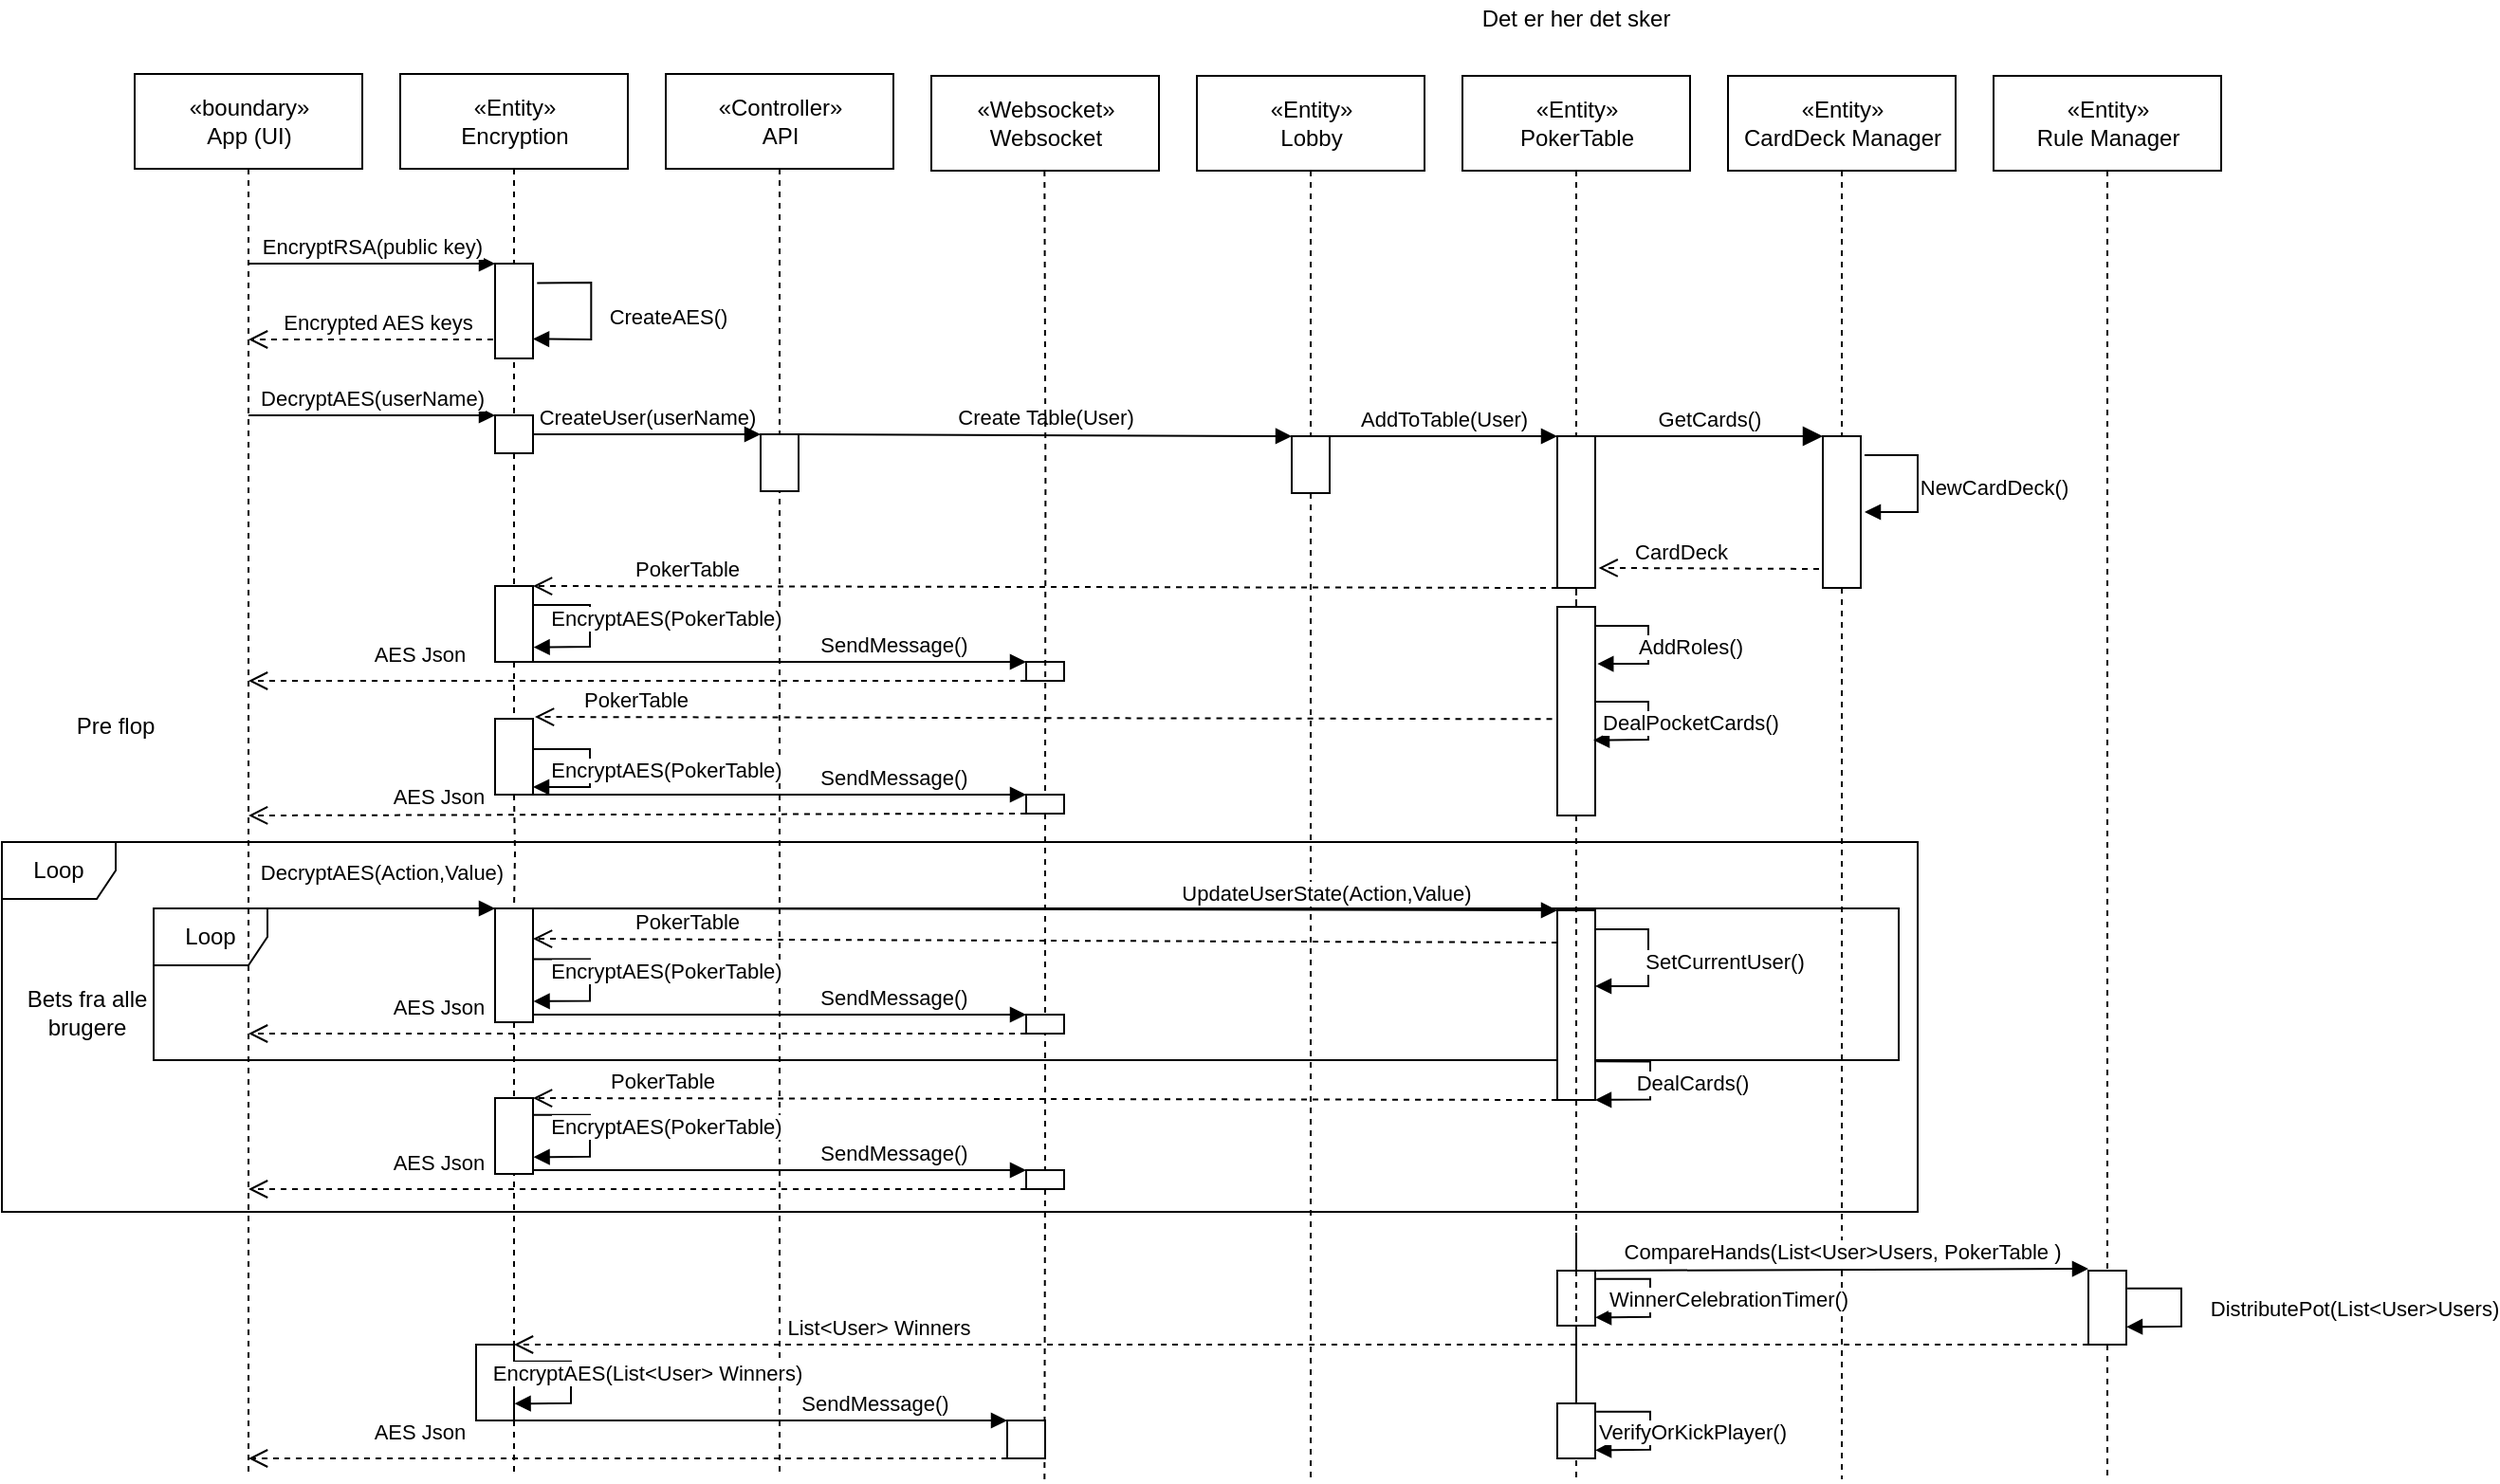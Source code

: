 <mxfile version="13.9.9" type="device"><diagram id="kZd33Q7mETK0-2-ZU69w" name="Page-1"><mxGraphModel dx="677" dy="391" grid="1" gridSize="10" guides="1" tooltips="1" connect="1" arrows="1" fold="1" page="1" pageScale="1" pageWidth="1169" pageHeight="827" math="0" shadow="0"><root><mxCell id="0"/><mxCell id="1" parent="0"/><mxCell id="pCBoZzAWG-BqP60tmtR0-9" value="Loop" style="shape=umlFrame;whiteSpace=wrap;html=1;" parent="1" vertex="1"><mxGeometry x="20" y="465" width="1010" height="195" as="geometry"/></mxCell><mxCell id="CEzN8gbvRfDG_5V-bq5U-8" value="Loop" style="shape=umlFrame;whiteSpace=wrap;html=1;" parent="1" vertex="1"><mxGeometry x="100" y="500" width="920" height="80" as="geometry"/></mxCell><mxCell id="RnV2M7TS6SEAEEuUX7Q--28" style="edgeStyle=orthogonalEdgeStyle;rounded=0;orthogonalLoop=1;jettySize=auto;html=1;dashed=1;labelBackgroundColor=none;endArrow=none;endFill=0;align=center;" parent="1" source="RnV2M7TS6SEAEEuUX7Q--19" target="RnV2M7TS6SEAEEuUX7Q--27" edge="1"><mxGeometry relative="1" as="geometry"><mxPoint x="850" y="681" as="targetPoint"/><mxPoint x="850.034" y="331.0" as="sourcePoint"/><Array as="points"/></mxGeometry></mxCell><mxCell id="I23DWFLtq30ZqTqnCh0_-11" style="edgeStyle=orthogonalEdgeStyle;rounded=0;orthogonalLoop=1;jettySize=auto;html=1;endArrow=none;endFill=0;dashed=1;exitX=0.5;exitY=1;exitDx=0;exitDy=0;" parent="1" source="dXs2vQaUBMwAgR_g___q-1" edge="1"><mxGeometry relative="1" as="geometry"><mxPoint x="150" y="800" as="targetPoint"/><Array as="points"><mxPoint x="150" y="621"/><mxPoint x="150" y="621"/></Array></mxGeometry></mxCell><mxCell id="dXs2vQaUBMwAgR_g___q-1" value="«boundary»&lt;br&gt;App (UI)" style="html=1;" parent="1" vertex="1"><mxGeometry x="90" y="60" width="120" height="50" as="geometry"/></mxCell><mxCell id="I23DWFLtq30ZqTqnCh0_-12" style="edgeStyle=orthogonalEdgeStyle;rounded=0;orthogonalLoop=1;jettySize=auto;html=1;dashed=1;endArrow=none;endFill=0;exitX=0.5;exitY=1;exitDx=0;exitDy=0;" parent="1" source="pCBoZzAWG-BqP60tmtR0-14" edge="1"><mxGeometry relative="1" as="geometry"><mxPoint x="290" y="800" as="targetPoint"/><mxPoint x="290" y="440" as="sourcePoint"/><Array as="points"><mxPoint x="290" y="630"/><mxPoint x="290" y="630"/></Array></mxGeometry></mxCell><mxCell id="I23DWFLtq30ZqTqnCh0_-34" style="edgeStyle=orthogonalEdgeStyle;rounded=0;orthogonalLoop=1;jettySize=auto;html=1;dashed=1;endArrow=none;endFill=0;" parent="1" source="I23DWFLtq30ZqTqnCh0_-36" edge="1"><mxGeometry relative="1" as="geometry"><mxPoint x="710" y="801" as="targetPoint"/></mxGeometry></mxCell><mxCell id="I23DWFLtq30ZqTqnCh0_-1" value="«Entity»&lt;br&gt;Lobby" style="html=1;" parent="1" vertex="1"><mxGeometry x="650" y="61" width="120" height="50" as="geometry"/></mxCell><mxCell id="I23DWFLtq30ZqTqnCh0_-17" style="edgeStyle=orthogonalEdgeStyle;rounded=0;orthogonalLoop=1;jettySize=auto;html=1;dashed=1;endArrow=none;endFill=0;" parent="1" source="I23DWFLtq30ZqTqnCh0_-4" edge="1"><mxGeometry relative="1" as="geometry"><mxPoint x="430" y="800" as="targetPoint"/><Array as="points"><mxPoint x="430" y="630"/><mxPoint x="430" y="630"/></Array></mxGeometry></mxCell><mxCell id="I23DWFLtq30ZqTqnCh0_-4" value="«Controller»&lt;br&gt;API" style="html=1;" parent="1" vertex="1"><mxGeometry x="370" y="60" width="120" height="50" as="geometry"/></mxCell><mxCell id="I23DWFLtq30ZqTqnCh0_-5" value="«Entity»&lt;br&gt;Encryption" style="html=1;" parent="1" vertex="1"><mxGeometry x="230" y="60" width="120" height="50" as="geometry"/></mxCell><mxCell id="I23DWFLtq30ZqTqnCh0_-38" style="edgeStyle=orthogonalEdgeStyle;rounded=0;orthogonalLoop=1;jettySize=auto;html=1;dashed=1;labelBackgroundColor=none;endArrow=none;endFill=0;exitX=0.5;exitY=1;exitDx=0;exitDy=0;" parent="1" source="I23DWFLtq30ZqTqnCh0_-39" edge="1"><mxGeometry relative="1" as="geometry"><mxPoint x="990" y="801" as="targetPoint"/><Array as="points"/></mxGeometry></mxCell><mxCell id="I23DWFLtq30ZqTqnCh0_-6" value="«Entity»&lt;br&gt;CardDeck Manager" style="html=1;" parent="1" vertex="1"><mxGeometry x="930" y="61" width="120" height="50" as="geometry"/></mxCell><mxCell id="I23DWFLtq30ZqTqnCh0_-14" value="EncryptRSA(public key)" style="html=1;verticalAlign=bottom;endArrow=block;entryX=0;entryY=0;entryDx=0;entryDy=0;" parent="1" target="I23DWFLtq30ZqTqnCh0_-13" edge="1"><mxGeometry width="80" relative="1" as="geometry"><mxPoint x="150" y="160" as="sourcePoint"/><mxPoint x="240" y="180" as="targetPoint"/></mxGeometry></mxCell><mxCell id="I23DWFLtq30ZqTqnCh0_-22" value="Encrypted AES keys" style="html=1;verticalAlign=bottom;endArrow=open;dashed=1;endSize=8;" parent="1" edge="1"><mxGeometry relative="1" as="geometry"><mxPoint x="285" y="200" as="sourcePoint"/><mxPoint x="150" y="200" as="targetPoint"/></mxGeometry></mxCell><mxCell id="I23DWFLtq30ZqTqnCh0_-25" value="DecryptAES(userName)" style="html=1;verticalAlign=bottom;endArrow=block;entryX=0;entryY=0;entryDx=0;entryDy=0;" parent="1" target="I23DWFLtq30ZqTqnCh0_-24" edge="1"><mxGeometry width="80" relative="1" as="geometry"><mxPoint x="150" y="240" as="sourcePoint"/><mxPoint x="240" y="260" as="targetPoint"/></mxGeometry></mxCell><mxCell id="I23DWFLtq30ZqTqnCh0_-24" value="" style="rounded=0;whiteSpace=wrap;html=1;" parent="1" vertex="1"><mxGeometry x="280" y="240" width="20" height="20" as="geometry"/></mxCell><mxCell id="I23DWFLtq30ZqTqnCh0_-26" style="edgeStyle=orthogonalEdgeStyle;rounded=0;orthogonalLoop=1;jettySize=auto;html=1;dashed=1;endArrow=none;endFill=0;exitX=0.5;exitY=1;exitDx=0;exitDy=0;" parent="1" source="I23DWFLtq30ZqTqnCh0_-5" target="I23DWFLtq30ZqTqnCh0_-24" edge="1"><mxGeometry relative="1" as="geometry"><mxPoint x="300" y="630" as="targetPoint"/><mxPoint x="300" y="110" as="sourcePoint"/><Array as="points"/></mxGeometry></mxCell><mxCell id="I23DWFLtq30ZqTqnCh0_-13" value="" style="rounded=0;whiteSpace=wrap;html=1;" parent="1" vertex="1"><mxGeometry x="280" y="160" width="20" height="50" as="geometry"/></mxCell><mxCell id="I23DWFLtq30ZqTqnCh0_-30" value="CreateUser(userName)" style="html=1;verticalAlign=bottom;endArrow=block;entryX=0;entryY=0;entryDx=0;entryDy=0;labelBackgroundColor=none;" parent="1" target="I23DWFLtq30ZqTqnCh0_-29" edge="1"><mxGeometry width="80" relative="1" as="geometry"><mxPoint x="300" y="250" as="sourcePoint"/><mxPoint x="418" y="252" as="targetPoint"/></mxGeometry></mxCell><mxCell id="I23DWFLtq30ZqTqnCh0_-29" value="" style="rounded=0;whiteSpace=wrap;html=1;" parent="1" vertex="1"><mxGeometry x="420" y="250" width="20" height="30" as="geometry"/></mxCell><mxCell id="I23DWFLtq30ZqTqnCh0_-35" value="Create Table(User)" style="html=1;verticalAlign=bottom;endArrow=block;entryX=0;entryY=0;entryDx=0;entryDy=0;" parent="1" target="I23DWFLtq30ZqTqnCh0_-36" edge="1"><mxGeometry width="80" relative="1" as="geometry"><mxPoint x="440" y="250" as="sourcePoint"/><mxPoint x="540" y="252" as="targetPoint"/></mxGeometry></mxCell><mxCell id="I23DWFLtq30ZqTqnCh0_-36" value="" style="rounded=0;whiteSpace=wrap;html=1;" parent="1" vertex="1"><mxGeometry x="700" y="251" width="20" height="30" as="geometry"/></mxCell><mxCell id="I23DWFLtq30ZqTqnCh0_-37" style="edgeStyle=orthogonalEdgeStyle;rounded=0;orthogonalLoop=1;jettySize=auto;html=1;dashed=1;endArrow=none;endFill=0;" parent="1" source="I23DWFLtq30ZqTqnCh0_-1" target="I23DWFLtq30ZqTqnCh0_-36" edge="1"><mxGeometry relative="1" as="geometry"><mxPoint x="710" y="621" as="targetPoint"/><mxPoint x="710" y="111" as="sourcePoint"/></mxGeometry></mxCell><mxCell id="I23DWFLtq30ZqTqnCh0_-39" value="" style="rounded=0;whiteSpace=wrap;html=1;" parent="1" vertex="1"><mxGeometry x="980" y="251" width="20" height="80" as="geometry"/></mxCell><mxCell id="I23DWFLtq30ZqTqnCh0_-40" style="edgeStyle=orthogonalEdgeStyle;rounded=0;orthogonalLoop=1;jettySize=auto;html=1;dashed=1;labelBackgroundColor=none;endArrow=none;endFill=0;" parent="1" source="I23DWFLtq30ZqTqnCh0_-6" target="I23DWFLtq30ZqTqnCh0_-39" edge="1"><mxGeometry relative="1" as="geometry"><mxPoint x="850" y="621" as="targetPoint"/><mxPoint x="850" y="111" as="sourcePoint"/></mxGeometry></mxCell><mxCell id="I23DWFLtq30ZqTqnCh0_-41" value="NewCardDeck()" style="html=1;verticalAlign=bottom;endArrow=block;rounded=0;" parent="1" edge="1"><mxGeometry x="0.259" y="40" width="80" relative="1" as="geometry"><mxPoint x="1002" y="261" as="sourcePoint"/><mxPoint x="1002" y="291" as="targetPoint"/><Array as="points"><mxPoint x="1030" y="261"/><mxPoint x="1030" y="291"/></Array><mxPoint as="offset"/></mxGeometry></mxCell><mxCell id="I23DWFLtq30ZqTqnCh0_-42" value="GetCards()" style="html=1;verticalAlign=bottom;endArrow=block;endSize=8;align=center;endFill=1;exitX=1;exitY=0;exitDx=0;exitDy=0;entryX=0;entryY=0;entryDx=0;entryDy=0;" parent="1" source="RnV2M7TS6SEAEEuUX7Q--19" target="I23DWFLtq30ZqTqnCh0_-39" edge="1"><mxGeometry relative="1" as="geometry"><mxPoint x="900" y="251" as="sourcePoint"/><mxPoint x="940" y="181" as="targetPoint"/><mxPoint as="offset"/></mxGeometry></mxCell><mxCell id="I23DWFLtq30ZqTqnCh0_-44" style="edgeStyle=orthogonalEdgeStyle;rounded=0;orthogonalLoop=1;jettySize=auto;html=1;dashed=1;labelBackgroundColor=none;endArrow=none;endFill=0;align=center;" parent="1" source="tcF9JLn-VsjhTE7uYUkC-33" edge="1"><mxGeometry relative="1" as="geometry"><mxPoint x="850" y="801" as="targetPoint"/><Array as="points"><mxPoint x="850" y="671"/><mxPoint x="850" y="671"/></Array></mxGeometry></mxCell><mxCell id="I23DWFLtq30ZqTqnCh0_-43" value="«Entity»&lt;br&gt;PokerTable" style="html=1;" parent="1" vertex="1"><mxGeometry x="790" y="61" width="120" height="50" as="geometry"/></mxCell><mxCell id="RnV2M7TS6SEAEEuUX7Q--2" value="CardDeck" style="html=1;verticalAlign=bottom;endArrow=open;dashed=1;endSize=8;entryX=1.09;entryY=0.868;entryDx=0;entryDy=0;entryPerimeter=0;" parent="1" target="RnV2M7TS6SEAEEuUX7Q--19" edge="1"><mxGeometry x="0.259" relative="1" as="geometry"><mxPoint x="978" y="321" as="sourcePoint"/><mxPoint x="870" y="321" as="targetPoint"/><mxPoint as="offset"/></mxGeometry></mxCell><mxCell id="RnV2M7TS6SEAEEuUX7Q--13" value="EncryptAES(PokerTable)" style="html=1;verticalAlign=bottom;endArrow=block;rounded=0;entryX=1.014;entryY=0.807;entryDx=0;entryDy=0;entryPerimeter=0;" parent="1" target="RnV2M7TS6SEAEEuUX7Q--12" edge="1"><mxGeometry x="0.115" y="40" width="80" relative="1" as="geometry"><mxPoint x="300" y="340" as="sourcePoint"/><mxPoint x="310" y="370" as="targetPoint"/><Array as="points"><mxPoint x="330" y="340"/><mxPoint x="330" y="362"/></Array><mxPoint as="offset"/></mxGeometry></mxCell><mxCell id="RnV2M7TS6SEAEEuUX7Q--14" value="AES Json" style="html=1;verticalAlign=bottom;endArrow=open;dashed=1;endSize=8;exitX=0;exitY=1;exitDx=0;exitDy=0;" parent="1" edge="1" source="tcF9JLn-VsjhTE7uYUkC-4"><mxGeometry x="0.561" y="-5" relative="1" as="geometry"><mxPoint x="280" y="370" as="sourcePoint"/><mxPoint x="150" y="380" as="targetPoint"/><mxPoint as="offset"/></mxGeometry></mxCell><mxCell id="RnV2M7TS6SEAEEuUX7Q--15" value="CreateAES()" style="html=1;verticalAlign=bottom;endArrow=block;rounded=0;entryX=0.967;entryY=0.567;entryDx=0;entryDy=0;entryPerimeter=0;exitX=1.074;exitY=0.146;exitDx=0;exitDy=0;exitPerimeter=0;" parent="1" edge="1"><mxGeometry x="0.259" y="40" width="80" relative="1" as="geometry"><mxPoint x="302.14" y="170.22" as="sourcePoint"/><mxPoint x="300.0" y="199.69" as="targetPoint"/><Array as="points"><mxPoint x="330.66" y="170"/><mxPoint x="330.66" y="200"/></Array><mxPoint as="offset"/></mxGeometry></mxCell><mxCell id="RnV2M7TS6SEAEEuUX7Q--19" value="" style="rounded=0;whiteSpace=wrap;html=1;" parent="1" vertex="1"><mxGeometry x="840" y="251" width="20" height="80" as="geometry"/></mxCell><mxCell id="RnV2M7TS6SEAEEuUX7Q--20" style="edgeStyle=orthogonalEdgeStyle;rounded=0;orthogonalLoop=1;jettySize=auto;html=1;dashed=1;labelBackgroundColor=none;endArrow=none;endFill=0;align=center;" parent="1" source="I23DWFLtq30ZqTqnCh0_-43" target="RnV2M7TS6SEAEEuUX7Q--19" edge="1"><mxGeometry relative="1" as="geometry"><mxPoint x="1027" y="661" as="targetPoint"/><mxPoint x="850.0" y="111" as="sourcePoint"/><Array as="points"/></mxGeometry></mxCell><mxCell id="RnV2M7TS6SEAEEuUX7Q--21" value="AddToTable(User)" style="html=1;verticalAlign=bottom;endArrow=block;entryX=0;entryY=0;entryDx=0;entryDy=0;exitX=1;exitY=0;exitDx=0;exitDy=0;" parent="1" source="I23DWFLtq30ZqTqnCh0_-36" target="RnV2M7TS6SEAEEuUX7Q--19" edge="1"><mxGeometry width="80" relative="1" as="geometry"><mxPoint x="720" y="221" as="sourcePoint"/><mxPoint x="840" y="221" as="targetPoint"/></mxGeometry></mxCell><mxCell id="RnV2M7TS6SEAEEuUX7Q--24" value="PokerTable" style="html=1;verticalAlign=bottom;endArrow=open;dashed=1;endSize=8;entryX=1;entryY=0;entryDx=0;entryDy=0;exitX=0;exitY=1;exitDx=0;exitDy=0;" parent="1" source="RnV2M7TS6SEAEEuUX7Q--19" target="RnV2M7TS6SEAEEuUX7Q--12" edge="1"><mxGeometry x="0.7" relative="1" as="geometry"><mxPoint x="696.2" y="330" as="sourcePoint"/><mxPoint x="580" y="329.44" as="targetPoint"/><mxPoint as="offset"/></mxGeometry></mxCell><mxCell id="RnV2M7TS6SEAEEuUX7Q--12" value="" style="rounded=0;whiteSpace=wrap;html=1;" parent="1" vertex="1"><mxGeometry x="280" y="330" width="20" height="40" as="geometry"/></mxCell><mxCell id="RnV2M7TS6SEAEEuUX7Q--25" style="edgeStyle=orthogonalEdgeStyle;rounded=0;orthogonalLoop=1;jettySize=auto;html=1;dashed=1;endArrow=none;endFill=0;exitX=0.5;exitY=1;exitDx=0;exitDy=0;" parent="1" source="I23DWFLtq30ZqTqnCh0_-24" target="RnV2M7TS6SEAEEuUX7Q--12" edge="1"><mxGeometry relative="1" as="geometry"><mxPoint x="290" y="630" as="targetPoint"/><mxPoint x="290" y="260" as="sourcePoint"/><Array as="points"/></mxGeometry></mxCell><mxCell id="RnV2M7TS6SEAEEuUX7Q--26" value="Det er her det sker" style="text;html=1;strokeColor=none;fillColor=none;align=center;verticalAlign=middle;whiteSpace=wrap;rounded=0;" parent="1" vertex="1"><mxGeometry x="765" y="21" width="170" height="20" as="geometry"/></mxCell><mxCell id="RnV2M7TS6SEAEEuUX7Q--27" value="" style="rounded=0;whiteSpace=wrap;html=1;" parent="1" vertex="1"><mxGeometry x="840" y="341" width="20" height="110" as="geometry"/></mxCell><mxCell id="RnV2M7TS6SEAEEuUX7Q--29" value="PokerTable" style="html=1;verticalAlign=bottom;endArrow=open;dashed=1;endSize=8;exitX=-0.136;exitY=0.538;exitDx=0;exitDy=0;exitPerimeter=0;" parent="1" source="RnV2M7TS6SEAEEuUX7Q--27" edge="1"><mxGeometry x="0.804" relative="1" as="geometry"><mxPoint x="690" y="380" as="sourcePoint"/><mxPoint x="301" y="399" as="targetPoint"/><mxPoint as="offset"/></mxGeometry></mxCell><mxCell id="RnV2M7TS6SEAEEuUX7Q--31" style="edgeStyle=orthogonalEdgeStyle;rounded=0;orthogonalLoop=1;jettySize=auto;html=1;dashed=1;endArrow=none;endFill=0;exitX=0.5;exitY=1;exitDx=0;exitDy=0;" parent="1" source="RnV2M7TS6SEAEEuUX7Q--12" edge="1"><mxGeometry relative="1" as="geometry"><mxPoint x="290" y="400" as="targetPoint"/><mxPoint x="290" y="400" as="sourcePoint"/><Array as="points"/></mxGeometry></mxCell><mxCell id="RnV2M7TS6SEAEEuUX7Q--32" value="" style="rounded=0;whiteSpace=wrap;html=1;" parent="1" vertex="1"><mxGeometry x="280" y="400" width="20" height="40" as="geometry"/></mxCell><mxCell id="RnV2M7TS6SEAEEuUX7Q--33" value="EncryptAES(PokerTable)" style="html=1;verticalAlign=bottom;endArrow=block;rounded=0;" parent="1" edge="1"><mxGeometry x="0.25" y="-40" width="80" relative="1" as="geometry"><mxPoint x="300" y="416" as="sourcePoint"/><mxPoint x="300" y="436" as="targetPoint"/><Array as="points"><mxPoint x="330" y="416"/><mxPoint x="330" y="436"/></Array><mxPoint x="40" y="40" as="offset"/></mxGeometry></mxCell><mxCell id="RnV2M7TS6SEAEEuUX7Q--34" value="AES Json" style="html=1;verticalAlign=bottom;endArrow=open;dashed=1;endSize=8;exitX=0;exitY=1;exitDx=0;exitDy=0;" parent="1" edge="1" source="tcF9JLn-VsjhTE7uYUkC-6"><mxGeometry x="0.512" y="-1" relative="1" as="geometry"><mxPoint x="280" y="439.6" as="sourcePoint"/><mxPoint x="150" y="451" as="targetPoint"/><Array as="points"/><mxPoint as="offset"/></mxGeometry></mxCell><mxCell id="RnV2M7TS6SEAEEuUX7Q--42" style="edgeStyle=orthogonalEdgeStyle;rounded=0;orthogonalLoop=1;jettySize=auto;html=1;endArrow=none;endFill=0;dashed=1;labelBackgroundColor=none;" parent="1" source="tcF9JLn-VsjhTE7uYUkC-20" edge="1"><mxGeometry relative="1" as="geometry"><mxPoint x="1130" y="801" as="targetPoint"/></mxGeometry></mxCell><mxCell id="RnV2M7TS6SEAEEuUX7Q--41" value="«Entity»&lt;br&gt;Rule Manager" style="html=1;" parent="1" vertex="1"><mxGeometry x="1070" y="61" width="120" height="50" as="geometry"/></mxCell><mxCell id="RnV2M7TS6SEAEEuUX7Q--43" value="DecryptAES(Action,Value)" style="html=1;verticalAlign=bottom;endArrow=block;entryX=0;entryY=0;entryDx=0;entryDy=0;" parent="1" target="RnV2M7TS6SEAEEuUX7Q--44" edge="1"><mxGeometry x="0.077" y="10" width="80" relative="1" as="geometry"><mxPoint x="150" y="500.0" as="sourcePoint"/><mxPoint x="270" y="500" as="targetPoint"/><mxPoint as="offset"/></mxGeometry></mxCell><mxCell id="RnV2M7TS6SEAEEuUX7Q--44" value="" style="rounded=0;whiteSpace=wrap;html=1;" parent="1" vertex="1"><mxGeometry x="280" y="500" width="20" height="60" as="geometry"/></mxCell><mxCell id="RnV2M7TS6SEAEEuUX7Q--45" style="edgeStyle=orthogonalEdgeStyle;rounded=0;orthogonalLoop=1;jettySize=auto;html=1;dashed=1;endArrow=none;endFill=0;exitX=0.5;exitY=1;exitDx=0;exitDy=0;" parent="1" target="RnV2M7TS6SEAEEuUX7Q--44" edge="1"><mxGeometry relative="1" as="geometry"><mxPoint x="290" y="630" as="targetPoint"/><mxPoint x="290" y="440" as="sourcePoint"/><Array as="points"/></mxGeometry></mxCell><mxCell id="RnV2M7TS6SEAEEuUX7Q--46" value="UpdateUserState(Action,Value)" style="html=1;verticalAlign=bottom;endArrow=block;entryX=0;entryY=0;entryDx=0;entryDy=0;" parent="1" target="RnV2M7TS6SEAEEuUX7Q--47" edge="1"><mxGeometry x="0.55" width="80" relative="1" as="geometry"><mxPoint x="300" y="500.0" as="sourcePoint"/><mxPoint x="430" y="500.0" as="targetPoint"/><mxPoint as="offset"/></mxGeometry></mxCell><mxCell id="RnV2M7TS6SEAEEuUX7Q--47" value="" style="rounded=0;whiteSpace=wrap;html=1;" parent="1" vertex="1"><mxGeometry x="840" y="501" width="20" height="100" as="geometry"/></mxCell><mxCell id="pCBoZzAWG-BqP60tmtR0-1" value="PokerTable" style="html=1;verticalAlign=bottom;endArrow=open;dashed=1;endSize=8;exitX=0;exitY=1;exitDx=0;exitDy=0;entryX=1;entryY=0;entryDx=0;entryDy=0;" parent="1" source="RnV2M7TS6SEAEEuUX7Q--47" target="pCBoZzAWG-BqP60tmtR0-14" edge="1"><mxGeometry x="0.75" relative="1" as="geometry"><mxPoint x="700.0" y="550" as="sourcePoint"/><mxPoint x="320" y="600" as="targetPoint"/><mxPoint as="offset"/></mxGeometry></mxCell><mxCell id="pCBoZzAWG-BqP60tmtR0-2" value="EncryptAES(PokerTable)" style="html=1;verticalAlign=bottom;endArrow=block;rounded=0;entryX=1.014;entryY=0.807;entryDx=0;entryDy=0;entryPerimeter=0;" parent="1" edge="1"><mxGeometry x="0.115" y="40" width="80" relative="1" as="geometry"><mxPoint x="300.0" y="526.72" as="sourcePoint"/><mxPoint x="300.28" y="549.0" as="targetPoint"/><Array as="points"><mxPoint x="330" y="526.72"/><mxPoint x="330" y="548.72"/></Array><mxPoint as="offset"/></mxGeometry></mxCell><mxCell id="pCBoZzAWG-BqP60tmtR0-3" value="AES Json" style="html=1;verticalAlign=bottom;endArrow=open;dashed=1;endSize=8;exitX=0;exitY=1;exitDx=0;exitDy=0;" parent="1" source="tcF9JLn-VsjhTE7uYUkC-11" edge="1"><mxGeometry x="0.512" y="-5" relative="1" as="geometry"><mxPoint x="280" y="570" as="sourcePoint"/><mxPoint x="150" y="566" as="targetPoint"/><mxPoint as="offset"/></mxGeometry></mxCell><mxCell id="pCBoZzAWG-BqP60tmtR0-7" value="Bets fra alle brugere" style="text;html=1;strokeColor=none;fillColor=none;align=center;verticalAlign=middle;whiteSpace=wrap;rounded=0;" parent="1" vertex="1"><mxGeometry x="20" y="530" width="90" height="50" as="geometry"/></mxCell><mxCell id="pCBoZzAWG-BqP60tmtR0-8" value="Pre flop" style="text;html=1;strokeColor=none;fillColor=none;align=center;verticalAlign=middle;whiteSpace=wrap;rounded=0;" parent="1" vertex="1"><mxGeometry x="40" y="394" width="80" height="20" as="geometry"/></mxCell><mxCell id="pCBoZzAWG-BqP60tmtR0-10" value="" style="rounded=0;whiteSpace=wrap;html=1;" parent="1" vertex="1"><mxGeometry x="840" y="691" width="20" height="29" as="geometry"/></mxCell><mxCell id="pCBoZzAWG-BqP60tmtR0-13" value="PokerTable" style="html=1;verticalAlign=bottom;endArrow=open;dashed=1;endSize=8;exitX=0;exitY=0.25;exitDx=0;exitDy=0;" parent="1" edge="1"><mxGeometry x="0.701" relative="1" as="geometry"><mxPoint x="840" y="518" as="sourcePoint"/><mxPoint x="300" y="516" as="targetPoint"/><mxPoint as="offset"/></mxGeometry></mxCell><mxCell id="pCBoZzAWG-BqP60tmtR0-14" value="" style="rounded=0;whiteSpace=wrap;html=1;" parent="1" vertex="1"><mxGeometry x="280" y="600" width="20" height="40" as="geometry"/></mxCell><mxCell id="pCBoZzAWG-BqP60tmtR0-15" style="edgeStyle=orthogonalEdgeStyle;rounded=0;orthogonalLoop=1;jettySize=auto;html=1;dashed=1;endArrow=none;endFill=0;exitX=0.5;exitY=1;exitDx=0;exitDy=0;" parent="1" source="RnV2M7TS6SEAEEuUX7Q--44" target="pCBoZzAWG-BqP60tmtR0-14" edge="1"><mxGeometry relative="1" as="geometry"><mxPoint x="290" y="800" as="targetPoint"/><mxPoint x="290" y="540" as="sourcePoint"/><Array as="points"/></mxGeometry></mxCell><mxCell id="pCBoZzAWG-BqP60tmtR0-16" value="EncryptAES(PokerTable)" style="html=1;verticalAlign=bottom;endArrow=block;rounded=0;entryX=1.014;entryY=0.807;entryDx=0;entryDy=0;entryPerimeter=0;" parent="1" edge="1"><mxGeometry x="0.115" y="40" width="80" relative="1" as="geometry"><mxPoint x="300.0" y="608.86" as="sourcePoint"/><mxPoint x="300.28" y="631.14" as="targetPoint"/><Array as="points"><mxPoint x="330" y="608.86"/><mxPoint x="330" y="630.86"/></Array><mxPoint as="offset"/></mxGeometry></mxCell><mxCell id="CEzN8gbvRfDG_5V-bq5U-1" value="AddRoles()" style="html=1;verticalAlign=bottom;endArrow=block;rounded=0;entryX=1.056;entryY=0.273;entryDx=0;entryDy=0;entryPerimeter=0;" parent="1" target="RnV2M7TS6SEAEEuUX7Q--27" edge="1"><mxGeometry x="0.282" y="22" width="80" relative="1" as="geometry"><mxPoint x="860" y="351" as="sourcePoint"/><mxPoint x="860" y="381" as="targetPoint"/><Array as="points"><mxPoint x="888" y="351"/><mxPoint x="888" y="371"/></Array><mxPoint x="22" y="-22" as="offset"/></mxGeometry></mxCell><mxCell id="CEzN8gbvRfDG_5V-bq5U-3" value="DealPocketCards()" style="html=1;verticalAlign=bottom;endArrow=block;rounded=0;entryX=0.95;entryY=0.639;entryDx=0;entryDy=0;entryPerimeter=0;exitX=0.978;exitY=0.454;exitDx=0;exitDy=0;exitPerimeter=0;" parent="1" source="RnV2M7TS6SEAEEuUX7Q--27" target="RnV2M7TS6SEAEEuUX7Q--27" edge="1"><mxGeometry x="0.251" y="22" width="80" relative="1" as="geometry"><mxPoint x="860" y="395" as="sourcePoint"/><mxPoint x="860" y="425" as="targetPoint"/><Array as="points"><mxPoint x="888" y="391"/><mxPoint x="888" y="411"/></Array><mxPoint x="22" y="-22" as="offset"/></mxGeometry></mxCell><mxCell id="CEzN8gbvRfDG_5V-bq5U-4" value="SetCurrentUser()" style="html=1;verticalAlign=bottom;endArrow=block;rounded=0;" parent="1" edge="1"><mxGeometry x="0.259" y="40" width="80" relative="1" as="geometry"><mxPoint x="860" y="511" as="sourcePoint"/><mxPoint x="860" y="541" as="targetPoint"/><Array as="points"><mxPoint x="888" y="511"/><mxPoint x="888" y="541"/></Array><mxPoint as="offset"/></mxGeometry></mxCell><mxCell id="CEzN8gbvRfDG_5V-bq5U-5" value="DealCards()" style="html=1;verticalAlign=bottom;endArrow=block;rounded=0;entryX=0.95;entryY=0.639;entryDx=0;entryDy=0;entryPerimeter=0;exitX=0.978;exitY=0.454;exitDx=0;exitDy=0;exitPerimeter=0;" parent="1" edge="1"><mxGeometry x="0.251" y="22" width="80" relative="1" as="geometry"><mxPoint x="860.56" y="580.65" as="sourcePoint"/><mxPoint x="860" y="601" as="targetPoint"/><Array as="points"><mxPoint x="889" y="580.71"/><mxPoint x="889" y="600.71"/></Array><mxPoint x="22" y="-22" as="offset"/></mxGeometry></mxCell><mxCell id="tcF9JLn-VsjhTE7uYUkC-2" value="«Websocket»&lt;br&gt;Websocket" style="html=1;" vertex="1" parent="1"><mxGeometry x="510" y="61" width="120" height="50" as="geometry"/></mxCell><mxCell id="tcF9JLn-VsjhTE7uYUkC-3" style="edgeStyle=orthogonalEdgeStyle;rounded=0;orthogonalLoop=1;jettySize=auto;html=1;endArrow=none;endFill=0;dashed=1;labelBackgroundColor=none;" edge="1" parent="1" source="tcF9JLn-VsjhTE7uYUkC-6"><mxGeometry relative="1" as="geometry"><mxPoint x="569.66" y="801" as="targetPoint"/><mxPoint x="569.66" y="111" as="sourcePoint"/></mxGeometry></mxCell><mxCell id="tcF9JLn-VsjhTE7uYUkC-4" value="" style="rounded=0;whiteSpace=wrap;html=1;" vertex="1" parent="1"><mxGeometry x="560" y="370" width="20" height="10" as="geometry"/></mxCell><mxCell id="tcF9JLn-VsjhTE7uYUkC-5" value="SendMessage()" style="html=1;verticalAlign=bottom;endArrow=block;entryX=0;entryY=0;entryDx=0;entryDy=0;labelBackgroundColor=none;exitX=1;exitY=1;exitDx=0;exitDy=0;" edge="1" parent="1" source="RnV2M7TS6SEAEEuUX7Q--12" target="tcF9JLn-VsjhTE7uYUkC-4"><mxGeometry x="0.462" width="80" relative="1" as="geometry"><mxPoint x="310" y="370" as="sourcePoint"/><mxPoint x="540" y="390.0" as="targetPoint"/><mxPoint as="offset"/></mxGeometry></mxCell><mxCell id="tcF9JLn-VsjhTE7uYUkC-6" value="" style="rounded=0;whiteSpace=wrap;html=1;" vertex="1" parent="1"><mxGeometry x="560" y="440" width="20" height="10" as="geometry"/></mxCell><mxCell id="tcF9JLn-VsjhTE7uYUkC-7" style="edgeStyle=orthogonalEdgeStyle;rounded=0;orthogonalLoop=1;jettySize=auto;html=1;endArrow=none;endFill=0;dashed=1;labelBackgroundColor=none;" edge="1" parent="1" target="tcF9JLn-VsjhTE7uYUkC-6"><mxGeometry relative="1" as="geometry"><mxPoint x="569.66" y="801" as="targetPoint"/><mxPoint x="569.66" y="111" as="sourcePoint"/></mxGeometry></mxCell><mxCell id="tcF9JLn-VsjhTE7uYUkC-8" value="SendMessage()" style="html=1;verticalAlign=bottom;endArrow=block;entryX=0;entryY=0;entryDx=0;entryDy=0;labelBackgroundColor=none;exitX=1;exitY=1;exitDx=0;exitDy=0;" edge="1" parent="1" source="RnV2M7TS6SEAEEuUX7Q--32" target="tcF9JLn-VsjhTE7uYUkC-6"><mxGeometry x="0.462" width="80" relative="1" as="geometry"><mxPoint x="300.0" y="450.52" as="sourcePoint"/><mxPoint x="560" y="450.52" as="targetPoint"/><mxPoint as="offset"/></mxGeometry></mxCell><mxCell id="tcF9JLn-VsjhTE7uYUkC-10" value="SendMessage()" style="html=1;verticalAlign=bottom;endArrow=block;entryX=0;entryY=0;entryDx=0;entryDy=0;labelBackgroundColor=none;exitX=1;exitY=1;exitDx=0;exitDy=0;" edge="1" target="tcF9JLn-VsjhTE7uYUkC-11" parent="1"><mxGeometry x="0.462" width="80" relative="1" as="geometry"><mxPoint x="300.0" y="556" as="sourcePoint"/><mxPoint x="540" y="576.0" as="targetPoint"/><mxPoint as="offset"/></mxGeometry></mxCell><mxCell id="tcF9JLn-VsjhTE7uYUkC-11" value="" style="rounded=0;whiteSpace=wrap;html=1;" vertex="1" parent="1"><mxGeometry x="560" y="556" width="20" height="10" as="geometry"/></mxCell><mxCell id="tcF9JLn-VsjhTE7uYUkC-15" value="" style="rounded=0;whiteSpace=wrap;html=1;" vertex="1" parent="1"><mxGeometry x="560" y="638" width="20" height="10" as="geometry"/></mxCell><mxCell id="tcF9JLn-VsjhTE7uYUkC-16" value="SendMessage()" style="html=1;verticalAlign=bottom;endArrow=block;entryX=0;entryY=0;entryDx=0;entryDy=0;labelBackgroundColor=none;exitX=1;exitY=1;exitDx=0;exitDy=0;" edge="1" target="tcF9JLn-VsjhTE7uYUkC-15" parent="1"><mxGeometry x="0.462" width="80" relative="1" as="geometry"><mxPoint x="300.0" y="638" as="sourcePoint"/><mxPoint x="540" y="658.0" as="targetPoint"/><mxPoint as="offset"/></mxGeometry></mxCell><mxCell id="tcF9JLn-VsjhTE7uYUkC-17" value="AES Json" style="html=1;verticalAlign=bottom;endArrow=open;dashed=1;endSize=8;exitX=0;exitY=1;exitDx=0;exitDy=0;" edge="1" source="tcF9JLn-VsjhTE7uYUkC-15" parent="1"><mxGeometry x="0.512" y="-5" relative="1" as="geometry"><mxPoint x="280" y="652" as="sourcePoint"/><mxPoint x="150" y="648" as="targetPoint"/><mxPoint as="offset"/></mxGeometry></mxCell><mxCell id="tcF9JLn-VsjhTE7uYUkC-18" value="CompareHands(List&amp;lt;User&amp;gt;Users, PokerTable )" style="html=1;verticalAlign=bottom;endArrow=block;rounded=0;exitX=1;exitY=0;exitDx=0;exitDy=0;" edge="1" parent="1" source="pCBoZzAWG-BqP60tmtR0-10"><mxGeometry width="80" relative="1" as="geometry"><mxPoint x="870" y="690" as="sourcePoint"/><mxPoint x="1120" y="690" as="targetPoint"/><Array as="points"/><mxPoint y="-1" as="offset"/></mxGeometry></mxCell><mxCell id="tcF9JLn-VsjhTE7uYUkC-20" value="" style="rounded=0;whiteSpace=wrap;html=1;" vertex="1" parent="1"><mxGeometry x="1120" y="691" width="20" height="39" as="geometry"/></mxCell><mxCell id="tcF9JLn-VsjhTE7uYUkC-21" style="edgeStyle=orthogonalEdgeStyle;rounded=0;orthogonalLoop=1;jettySize=auto;html=1;endArrow=none;endFill=0;dashed=1;labelBackgroundColor=none;" edge="1" parent="1" source="RnV2M7TS6SEAEEuUX7Q--41" target="tcF9JLn-VsjhTE7uYUkC-20"><mxGeometry relative="1" as="geometry"><mxPoint x="1130" y="801" as="targetPoint"/><mxPoint x="1130" y="111" as="sourcePoint"/></mxGeometry></mxCell><mxCell id="tcF9JLn-VsjhTE7uYUkC-22" value="List&amp;lt;User&amp;gt; Winners" style="html=1;verticalAlign=bottom;endArrow=open;dashed=1;endSize=8;exitX=-0.136;exitY=0.538;exitDx=0;exitDy=0;exitPerimeter=0;entryX=1;entryY=0;entryDx=0;entryDy=0;" edge="1" parent="1" target="tcF9JLn-VsjhTE7uYUkC-30"><mxGeometry x="0.538" relative="1" as="geometry"><mxPoint x="1120" y="730" as="sourcePoint"/><mxPoint x="570" y="730" as="targetPoint"/><mxPoint as="offset"/></mxGeometry></mxCell><mxCell id="tcF9JLn-VsjhTE7uYUkC-25" value="DistributePot(List&amp;lt;User&amp;gt;Users)" style="html=1;verticalAlign=bottom;endArrow=block;rounded=0;entryX=0.95;entryY=0.639;entryDx=0;entryDy=0;entryPerimeter=0;exitX=0.978;exitY=0.454;exitDx=0;exitDy=0;exitPerimeter=0;" edge="1" parent="1"><mxGeometry x="0.251" y="91" width="80" relative="1" as="geometry"><mxPoint x="1140.56" y="700.33" as="sourcePoint"/><mxPoint x="1140" y="720.68" as="targetPoint"/><Array as="points"><mxPoint x="1169" y="700.39"/><mxPoint x="1169" y="720.39"/></Array><mxPoint x="90" y="-91" as="offset"/></mxGeometry></mxCell><mxCell id="tcF9JLn-VsjhTE7uYUkC-28" value="" style="rounded=0;whiteSpace=wrap;html=1;" vertex="1" parent="1"><mxGeometry x="550" y="770" width="20" height="20" as="geometry"/></mxCell><mxCell id="tcF9JLn-VsjhTE7uYUkC-29" value="SendMessage()" style="html=1;verticalAlign=bottom;endArrow=block;entryX=0;entryY=0;entryDx=0;entryDy=0;labelBackgroundColor=none;exitX=1;exitY=1;exitDx=0;exitDy=0;" edge="1" target="tcF9JLn-VsjhTE7uYUkC-28" parent="1" source="tcF9JLn-VsjhTE7uYUkC-30"><mxGeometry x="0.462" width="80" relative="1" as="geometry"><mxPoint x="290" y="733" as="sourcePoint"/><mxPoint x="530" y="753.0" as="targetPoint"/><mxPoint as="offset"/></mxGeometry></mxCell><mxCell id="tcF9JLn-VsjhTE7uYUkC-30" value="" style="rounded=0;whiteSpace=wrap;html=1;" vertex="1" parent="1"><mxGeometry x="270" y="730" width="20" height="40" as="geometry"/></mxCell><mxCell id="tcF9JLn-VsjhTE7uYUkC-31" value="EncryptAES(List&amp;lt;User&amp;gt; Winners)" style="html=1;verticalAlign=bottom;endArrow=block;rounded=0;entryX=1.014;entryY=0.807;entryDx=0;entryDy=0;entryPerimeter=0;" edge="1" parent="1"><mxGeometry x="0.115" y="40" width="80" relative="1" as="geometry"><mxPoint x="290.0" y="738.86" as="sourcePoint"/><mxPoint x="290.28" y="761.14" as="targetPoint"/><Array as="points"><mxPoint x="320" y="738.86"/><mxPoint x="320" y="760.86"/></Array><mxPoint as="offset"/></mxGeometry></mxCell><mxCell id="tcF9JLn-VsjhTE7uYUkC-32" value="AES Json" style="html=1;verticalAlign=bottom;endArrow=open;dashed=1;endSize=8;exitX=0;exitY=1;exitDx=0;exitDy=0;" edge="1" source="tcF9JLn-VsjhTE7uYUkC-28" parent="1"><mxGeometry x="0.55" y="-5" relative="1" as="geometry"><mxPoint x="270" y="779" as="sourcePoint"/><mxPoint x="150" y="790" as="targetPoint"/><mxPoint as="offset"/></mxGeometry></mxCell><mxCell id="tcF9JLn-VsjhTE7uYUkC-33" value="" style="rounded=0;whiteSpace=wrap;html=1;" vertex="1" parent="1"><mxGeometry x="840" y="761" width="20" height="29" as="geometry"/></mxCell><mxCell id="tcF9JLn-VsjhTE7uYUkC-34" style="edgeStyle=orthogonalEdgeStyle;rounded=0;orthogonalLoop=1;jettySize=auto;html=1;dashed=1;labelBackgroundColor=none;endArrow=none;endFill=0;align=center;" edge="1" parent="1" source="RnV2M7TS6SEAEEuUX7Q--27" target="tcF9JLn-VsjhTE7uYUkC-33"><mxGeometry relative="1" as="geometry"><mxPoint x="850" y="801" as="targetPoint"/><Array as="points"/><mxPoint x="850" y="451" as="sourcePoint"/></mxGeometry></mxCell><mxCell id="tcF9JLn-VsjhTE7uYUkC-35" value="VerifyOrKickPlayer()" style="html=1;verticalAlign=bottom;endArrow=block;rounded=0;entryX=0.95;entryY=0.639;entryDx=0;entryDy=0;entryPerimeter=0;exitX=0.978;exitY=0.454;exitDx=0;exitDy=0;exitPerimeter=0;" edge="1" parent="1"><mxGeometry x="0.251" y="22" width="80" relative="1" as="geometry"><mxPoint x="860.56" y="765.32" as="sourcePoint"/><mxPoint x="860" y="785.67" as="targetPoint"/><Array as="points"><mxPoint x="889" y="765.38"/><mxPoint x="889" y="785.38"/></Array><mxPoint x="22" y="-22" as="offset"/></mxGeometry></mxCell><mxCell id="tcF9JLn-VsjhTE7uYUkC-36" value="WinnerCelebrationTimer()" style="html=1;verticalAlign=bottom;endArrow=block;rounded=0;entryX=0.95;entryY=0.639;entryDx=0;entryDy=0;entryPerimeter=0;exitX=0.978;exitY=0.454;exitDx=0;exitDy=0;exitPerimeter=0;" edge="1" parent="1"><mxGeometry x="0.251" y="41" width="80" relative="1" as="geometry"><mxPoint x="860.56" y="695.32" as="sourcePoint"/><mxPoint x="860" y="715.67" as="targetPoint"/><Array as="points"><mxPoint x="889" y="695.38"/><mxPoint x="889" y="715.38"/></Array><mxPoint x="41" y="-41" as="offset"/></mxGeometry></mxCell></root></mxGraphModel></diagram></mxfile>